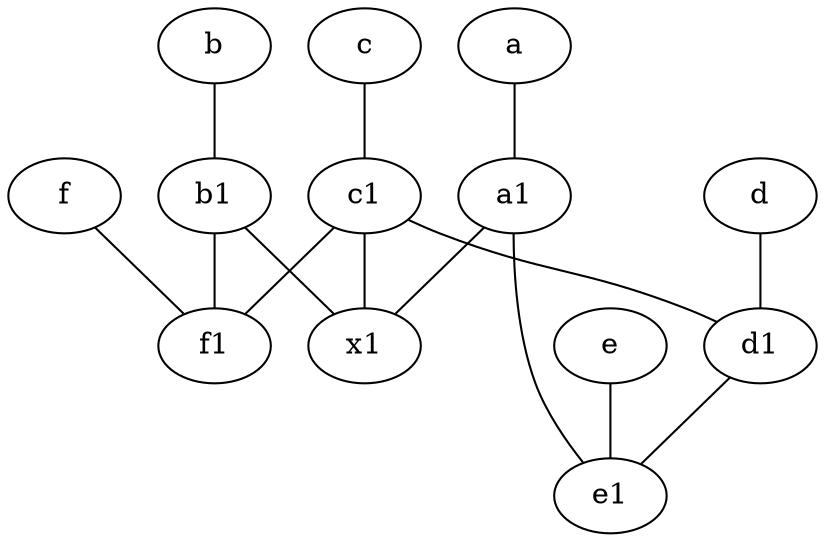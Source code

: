 graph {
	node [labelfontsize=50]
	f1 [labelfontsize=50 pos="3,8!"]
	a [labelfontsize=50 pos="8,2!"]
	d1 [labelfontsize=50 pos="3,5!"]
	b1 [labelfontsize=50 pos="9,4!"]
	e [labelfontsize=50 pos="7,9!"]
	e1 [labelfontsize=50 pos="7,7!"]
	x1 [labelfontsize=50]
	f [labelfontsize=50 pos="3,9!"]
	c1 [labelfontsize=50 pos="4.5,3!"]
	b [labelfontsize=50 pos="10,4!"]
	d [labelfontsize=50 pos="2,5!"]
	c [labelfontsize=50 pos="4.5,2!"]
	a1 [labelfontsize=50 pos="8,3!"]
	e -- e1
	d -- d1
	b1 -- f1
	f -- f1
	d1 -- e1
	c1 -- f1
	a -- a1
	b1 -- x1
	c1 -- d1
	b -- b1
	a1 -- x1
	a1 -- e1
	c -- c1
	c1 -- x1
}
